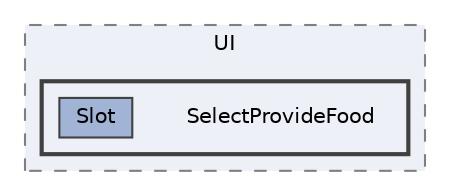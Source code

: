 digraph "202_Lobby_UI/Window/SelectProvideWindow/Prefab/UI/SelectProvideFood"
{
 // LATEX_PDF_SIZE
  bgcolor="transparent";
  edge [fontname=Helvetica,fontsize=10,labelfontname=Helvetica,labelfontsize=10];
  node [fontname=Helvetica,fontsize=10,shape=box,height=0.2,width=0.4];
  compound=true
  subgraph clusterdir_c9479ade6eb5cd5976fe04830c058a79 {
    graph [ bgcolor="#edf0f7", pencolor="grey50", label="UI", fontname=Helvetica,fontsize=10 style="filled,dashed", URL="dir_c9479ade6eb5cd5976fe04830c058a79.html",tooltip=""]
  subgraph clusterdir_8277021ce68875c80831894b42eeacd0 {
    graph [ bgcolor="#edf0f7", pencolor="grey25", label="", fontname=Helvetica,fontsize=10 style="filled,bold", URL="dir_8277021ce68875c80831894b42eeacd0.html",tooltip=""]
    dir_8277021ce68875c80831894b42eeacd0 [shape=plaintext, label="SelectProvideFood"];
  dir_a29c8c659eabc04e26770f400a927c06 [label="Slot", fillcolor="#a2b4d6", color="grey25", style="filled", URL="dir_a29c8c659eabc04e26770f400a927c06.html",tooltip=""];
  }
  }
}
